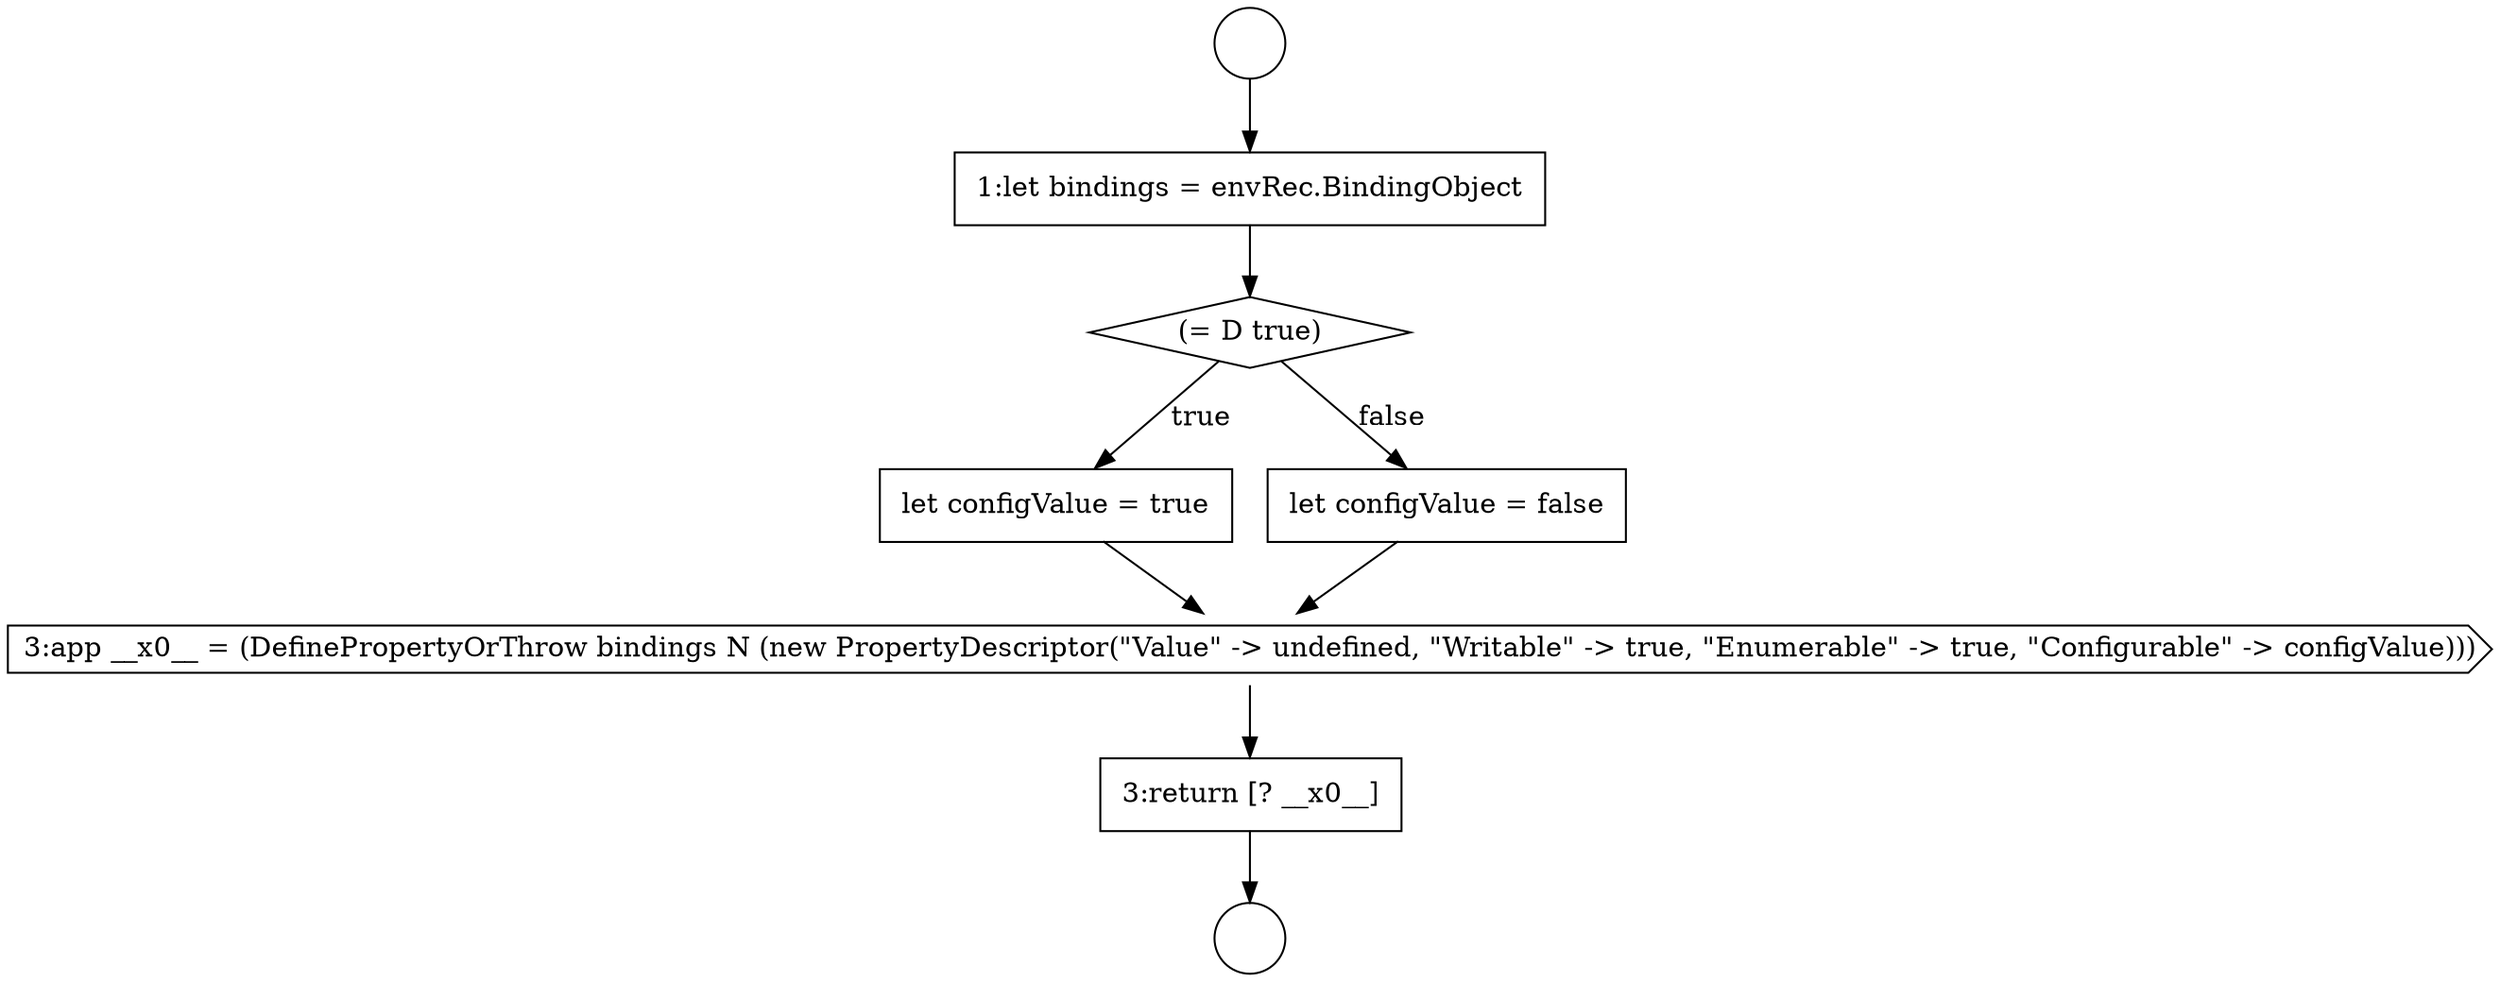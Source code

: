 digraph {
  node1105 [shape=diamond, label=<<font color="black">(= D true)</font>> color="black" fillcolor="white" style=filled]
  node1109 [shape=none, margin=0, label=<<font color="black">
    <table border="0" cellborder="1" cellspacing="0" cellpadding="10">
      <tr><td align="left">3:return [? __x0__]</td></tr>
    </table>
  </font>> color="black" fillcolor="white" style=filled]
  node1104 [shape=none, margin=0, label=<<font color="black">
    <table border="0" cellborder="1" cellspacing="0" cellpadding="10">
      <tr><td align="left">1:let bindings = envRec.BindingObject</td></tr>
    </table>
  </font>> color="black" fillcolor="white" style=filled]
  node1106 [shape=none, margin=0, label=<<font color="black">
    <table border="0" cellborder="1" cellspacing="0" cellpadding="10">
      <tr><td align="left">let configValue = true</td></tr>
    </table>
  </font>> color="black" fillcolor="white" style=filled]
  node1103 [shape=circle label=" " color="black" fillcolor="white" style=filled]
  node1107 [shape=none, margin=0, label=<<font color="black">
    <table border="0" cellborder="1" cellspacing="0" cellpadding="10">
      <tr><td align="left">let configValue = false</td></tr>
    </table>
  </font>> color="black" fillcolor="white" style=filled]
  node1102 [shape=circle label=" " color="black" fillcolor="white" style=filled]
  node1108 [shape=cds, label=<<font color="black">3:app __x0__ = (DefinePropertyOrThrow bindings N (new PropertyDescriptor(&quot;Value&quot; -&gt; undefined, &quot;Writable&quot; -&gt; true, &quot;Enumerable&quot; -&gt; true, &quot;Configurable&quot; -&gt; configValue)))</font>> color="black" fillcolor="white" style=filled]
  node1105 -> node1106 [label=<<font color="black">true</font>> color="black"]
  node1105 -> node1107 [label=<<font color="black">false</font>> color="black"]
  node1107 -> node1108 [ color="black"]
  node1104 -> node1105 [ color="black"]
  node1109 -> node1103 [ color="black"]
  node1108 -> node1109 [ color="black"]
  node1106 -> node1108 [ color="black"]
  node1102 -> node1104 [ color="black"]
}
